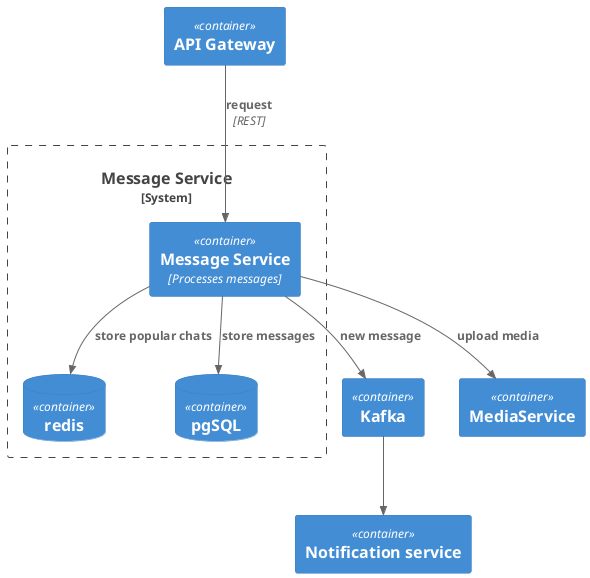 @startuml
!include <C4/C4_Container>

Container(apiGateway, "API Gateway")
Container(kafka, "Kafka", "")
Container(s3, "MediaService", "")
Container(notifycationService, "Notification service", "")


System_Boundary(MessageSystem, "Message Service") {
    Container(MessageService, "Message Service", "Processes messages")
    ContainerDb(redis, "redis")
    ContainerDb(pgSQL, "pgSQL")
}

Rel(apiGateway, MessageService, "request", "REST")
Rel(MessageService, redis, "store popular chats")
Rel(MessageService, pgSQL, "store messages")
Rel(MessageService, s3, "upload media")
Rel(MessageService, kafka, "new message")
Rel(kafka, notifycationService, "")


@enduml
